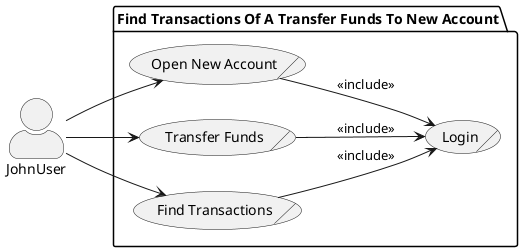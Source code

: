 @startuml FIND_TRANSACTION_OF_A_TRANSFER_TO_NEW_ACCOUNT_USECASE
left to right direction
skinparam actorStyle awesome

actor JohnUser as user

package "Find Transactions Of A Transfer Funds To New Account" {
    usecase (Login)/ as login
    usecase (Open New Account)/ as account
    usecase (Transfer Funds)/ as transfer
    usecase (Find Transactions)/ as find
}

user --> account
user --> transfer
user --> find
account --> login: <<include>>
transfer --> login: <<include>>
find --> login: <<include>>
@enduml